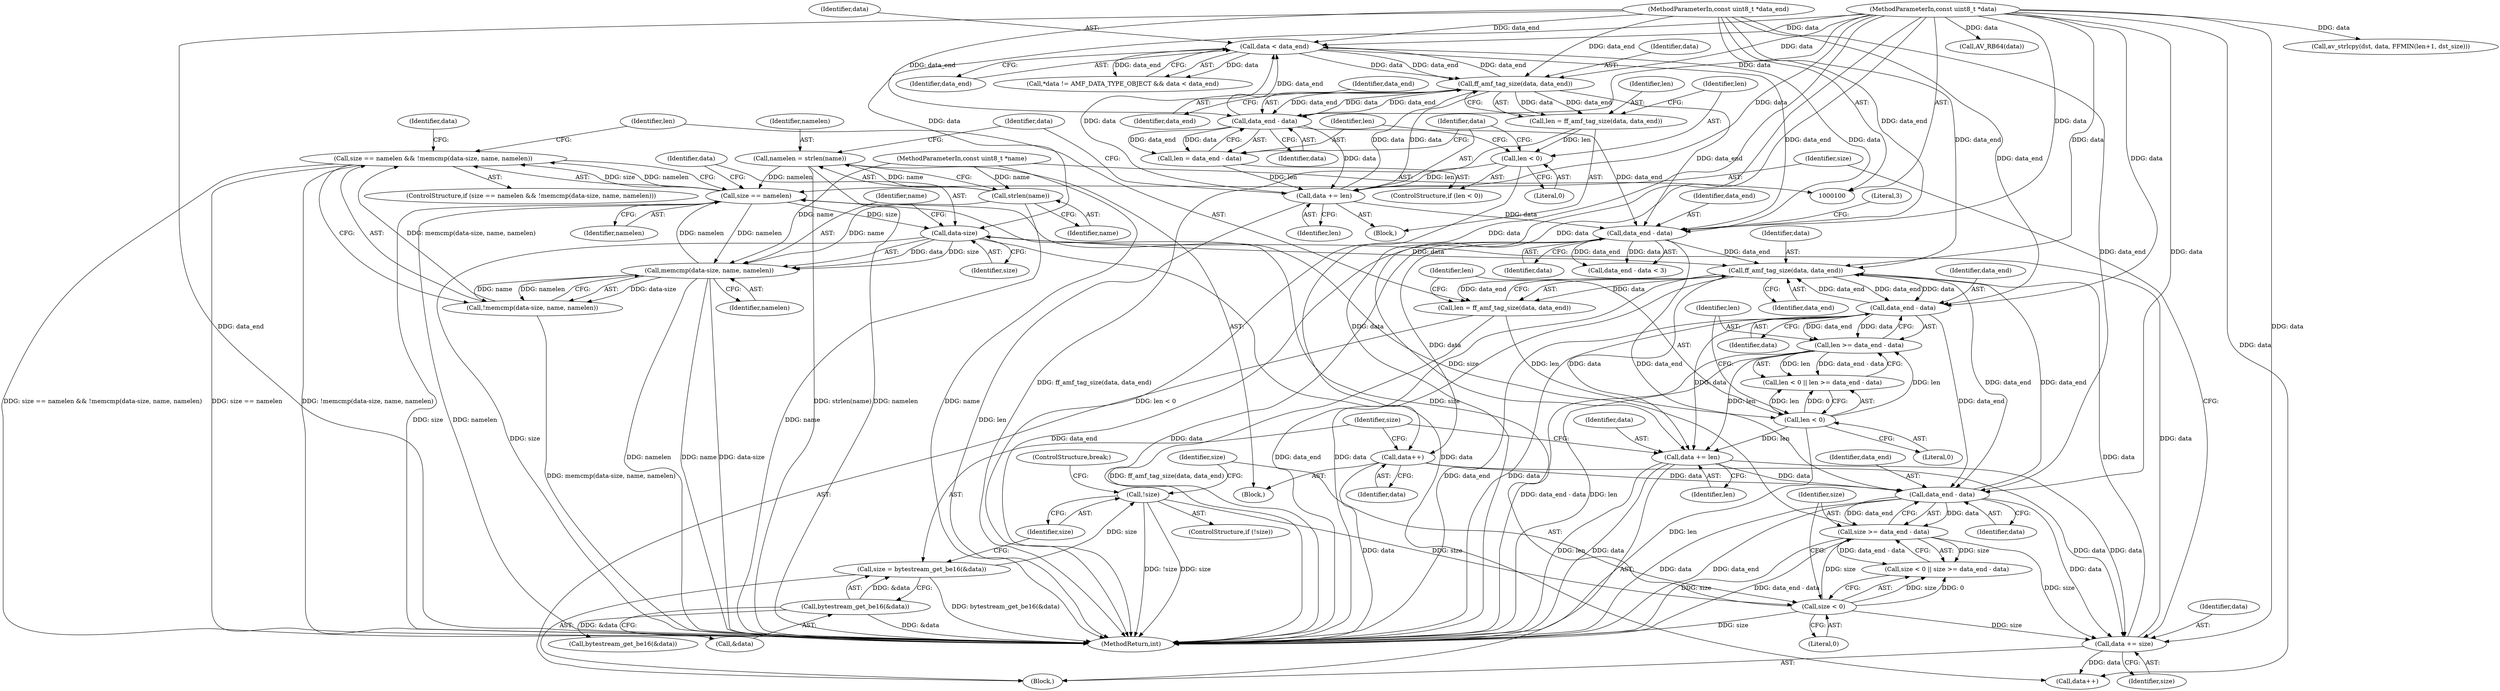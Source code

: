 digraph "1_FFmpeg_ffcc82219cef0928bed2d558b19ef6ea35634130@API" {
"1000180" [label="(Call,size == namelen && !memcmp(data-size, name, namelen))"];
"1000181" [label="(Call,size == namelen)"];
"1000168" [label="(Call,size >= data_end - data)"];
"1000165" [label="(Call,size < 0)"];
"1000160" [label="(Call,!size)"];
"1000154" [label="(Call,size = bytestream_get_be16(&data))"];
"1000156" [label="(Call,bytestream_get_be16(&data))"];
"1000170" [label="(Call,data_end - data)"];
"1000250" [label="(Call,data_end - data)"];
"1000240" [label="(Call,ff_amf_tag_size(data, data_end))"];
"1000186" [label="(Call,data-size)"];
"1000176" [label="(Call,data += size)"];
"1000149" [label="(Call,data++)"];
"1000142" [label="(Call,data_end - data)"];
"1000119" [label="(Call,data < data_end)"];
"1000137" [label="(Call,data += len)"];
"1000129" [label="(Call,len < 0)"];
"1000123" [label="(Call,len = ff_amf_tag_size(data, data_end))"];
"1000125" [label="(Call,ff_amf_tag_size(data, data_end))"];
"1000101" [label="(MethodParameterIn,const uint8_t *data)"];
"1000134" [label="(Call,data_end - data)"];
"1000102" [label="(MethodParameterIn,const uint8_t *data_end)"];
"1000132" [label="(Call,len = data_end - data)"];
"1000256" [label="(Call,data += len)"];
"1000245" [label="(Call,len < 0)"];
"1000238" [label="(Call,len = ff_amf_tag_size(data, data_end))"];
"1000248" [label="(Call,len >= data_end - data)"];
"1000185" [label="(Call,memcmp(data-size, name, namelen))"];
"1000110" [label="(Call,strlen(name))"];
"1000103" [label="(MethodParameterIn,const uint8_t *name)"];
"1000108" [label="(Call,namelen = strlen(name))"];
"1000184" [label="(Call,!memcmp(data-size, name, namelen))"];
"1000161" [label="(Identifier,size)"];
"1000170" [label="(Call,data_end - data)"];
"1000257" [label="(Identifier,data)"];
"1000149" [label="(Call,data++)"];
"1000180" [label="(Call,size == namelen && !memcmp(data-size, name, namelen))"];
"1000194" [label="(Call,data++)"];
"1000176" [label="(Call,data += size)"];
"1000150" [label="(Identifier,data)"];
"1000144" [label="(Identifier,data)"];
"1000145" [label="(Literal,3)"];
"1000248" [label="(Call,len >= data_end - data)"];
"1000154" [label="(Call,size = bytestream_get_be16(&data))"];
"1000181" [label="(Call,size == namelen)"];
"1000190" [label="(Identifier,namelen)"];
"1000126" [label="(Identifier,data)"];
"1000119" [label="(Call,data < data_end)"];
"1000256" [label="(Call,data += len)"];
"1000121" [label="(Identifier,data_end)"];
"1000132" [label="(Call,len = data_end - data)"];
"1000139" [label="(Identifier,len)"];
"1000102" [label="(MethodParameterIn,const uint8_t *data_end)"];
"1000133" [label="(Identifier,len)"];
"1000137" [label="(Call,data += len)"];
"1000238" [label="(Call,len = ff_amf_tag_size(data, data_end))"];
"1000165" [label="(Call,size < 0)"];
"1000239" [label="(Identifier,len)"];
"1000159" [label="(ControlStructure,if (!size))"];
"1000183" [label="(Identifier,namelen)"];
"1000141" [label="(Call,data_end - data < 3)"];
"1000258" [label="(Identifier,len)"];
"1000244" [label="(Call,len < 0 || len >= data_end - data)"];
"1000251" [label="(Identifier,data_end)"];
"1000156" [label="(Call,bytestream_get_be16(&data))"];
"1000177" [label="(Identifier,data)"];
"1000127" [label="(Identifier,data_end)"];
"1000167" [label="(Literal,0)"];
"1000188" [label="(Identifier,size)"];
"1000124" [label="(Identifier,len)"];
"1000185" [label="(Call,memcmp(data-size, name, namelen))"];
"1000120" [label="(Identifier,data)"];
"1000242" [label="(Identifier,data_end)"];
"1000171" [label="(Identifier,data_end)"];
"1000101" [label="(MethodParameterIn,const uint8_t *data)"];
"1000247" [label="(Literal,0)"];
"1000166" [label="(Identifier,size)"];
"1000249" [label="(Identifier,len)"];
"1000246" [label="(Identifier,len)"];
"1000125" [label="(Call,ff_amf_tag_size(data, data_end))"];
"1000160" [label="(Call,!size)"];
"1000195" [label="(Identifier,data)"];
"1000182" [label="(Identifier,size)"];
"1000223" [label="(Call,av_strlcpy(dst, data, FFMIN(len+1, dst_size)))"];
"1000122" [label="(Block,)"];
"1000179" [label="(ControlStructure,if (size == namelen && !memcmp(data-size, name, namelen)))"];
"1000250" [label="(Call,data_end - data)"];
"1000189" [label="(Identifier,name)"];
"1000241" [label="(Identifier,data)"];
"1000240" [label="(Call,ff_amf_tag_size(data, data_end))"];
"1000129" [label="(Call,len < 0)"];
"1000110" [label="(Call,strlen(name))"];
"1000187" [label="(Identifier,data)"];
"1000109" [label="(Identifier,namelen)"];
"1000162" [label="(ControlStructure,break;)"];
"1000184" [label="(Call,!memcmp(data-size, name, namelen))"];
"1000142" [label="(Call,data_end - data)"];
"1000117" [label="(Identifier,data)"];
"1000169" [label="(Identifier,size)"];
"1000143" [label="(Identifier,data_end)"];
"1000128" [label="(ControlStructure,if (len < 0))"];
"1000186" [label="(Call,data-size)"];
"1000135" [label="(Identifier,data_end)"];
"1000164" [label="(Call,size < 0 || size >= data_end - data)"];
"1000138" [label="(Identifier,data)"];
"1000155" [label="(Identifier,size)"];
"1000203" [label="(Call,AV_RB64(data))"];
"1000262" [label="(MethodReturn,int)"];
"1000245" [label="(Call,len < 0)"];
"1000157" [label="(Call,&data)"];
"1000123" [label="(Call,len = ff_amf_tag_size(data, data_end))"];
"1000136" [label="(Identifier,data)"];
"1000114" [label="(Call,*data != AMF_DATA_TYPE_OBJECT && data < data_end)"];
"1000220" [label="(Call,bytestream_get_be16(&data))"];
"1000152" [label="(Block,)"];
"1000106" [label="(Block,)"];
"1000103" [label="(MethodParameterIn,const uint8_t *name)"];
"1000178" [label="(Identifier,size)"];
"1000252" [label="(Identifier,data)"];
"1000130" [label="(Identifier,len)"];
"1000108" [label="(Call,namelen = strlen(name))"];
"1000134" [label="(Call,data_end - data)"];
"1000168" [label="(Call,size >= data_end - data)"];
"1000111" [label="(Identifier,name)"];
"1000172" [label="(Identifier,data)"];
"1000131" [label="(Literal,0)"];
"1000180" -> "1000179"  [label="AST: "];
"1000180" -> "1000181"  [label="CFG: "];
"1000180" -> "1000184"  [label="CFG: "];
"1000181" -> "1000180"  [label="AST: "];
"1000184" -> "1000180"  [label="AST: "];
"1000195" -> "1000180"  [label="CFG: "];
"1000239" -> "1000180"  [label="CFG: "];
"1000180" -> "1000262"  [label="DDG: size == namelen"];
"1000180" -> "1000262"  [label="DDG: !memcmp(data-size, name, namelen)"];
"1000180" -> "1000262"  [label="DDG: size == namelen && !memcmp(data-size, name, namelen)"];
"1000181" -> "1000180"  [label="DDG: size"];
"1000181" -> "1000180"  [label="DDG: namelen"];
"1000184" -> "1000180"  [label="DDG: memcmp(data-size, name, namelen)"];
"1000181" -> "1000183"  [label="CFG: "];
"1000182" -> "1000181"  [label="AST: "];
"1000183" -> "1000181"  [label="AST: "];
"1000187" -> "1000181"  [label="CFG: "];
"1000181" -> "1000262"  [label="DDG: size"];
"1000181" -> "1000262"  [label="DDG: namelen"];
"1000168" -> "1000181"  [label="DDG: size"];
"1000165" -> "1000181"  [label="DDG: size"];
"1000185" -> "1000181"  [label="DDG: namelen"];
"1000108" -> "1000181"  [label="DDG: namelen"];
"1000181" -> "1000186"  [label="DDG: size"];
"1000181" -> "1000185"  [label="DDG: namelen"];
"1000168" -> "1000164"  [label="AST: "];
"1000168" -> "1000170"  [label="CFG: "];
"1000169" -> "1000168"  [label="AST: "];
"1000170" -> "1000168"  [label="AST: "];
"1000164" -> "1000168"  [label="CFG: "];
"1000168" -> "1000262"  [label="DDG: size"];
"1000168" -> "1000262"  [label="DDG: data_end - data"];
"1000168" -> "1000164"  [label="DDG: size"];
"1000168" -> "1000164"  [label="DDG: data_end - data"];
"1000165" -> "1000168"  [label="DDG: size"];
"1000170" -> "1000168"  [label="DDG: data_end"];
"1000170" -> "1000168"  [label="DDG: data"];
"1000168" -> "1000176"  [label="DDG: size"];
"1000165" -> "1000164"  [label="AST: "];
"1000165" -> "1000167"  [label="CFG: "];
"1000166" -> "1000165"  [label="AST: "];
"1000167" -> "1000165"  [label="AST: "];
"1000169" -> "1000165"  [label="CFG: "];
"1000164" -> "1000165"  [label="CFG: "];
"1000165" -> "1000262"  [label="DDG: size"];
"1000165" -> "1000164"  [label="DDG: size"];
"1000165" -> "1000164"  [label="DDG: 0"];
"1000160" -> "1000165"  [label="DDG: size"];
"1000165" -> "1000176"  [label="DDG: size"];
"1000160" -> "1000159"  [label="AST: "];
"1000160" -> "1000161"  [label="CFG: "];
"1000161" -> "1000160"  [label="AST: "];
"1000162" -> "1000160"  [label="CFG: "];
"1000166" -> "1000160"  [label="CFG: "];
"1000160" -> "1000262"  [label="DDG: !size"];
"1000160" -> "1000262"  [label="DDG: size"];
"1000154" -> "1000160"  [label="DDG: size"];
"1000154" -> "1000152"  [label="AST: "];
"1000154" -> "1000156"  [label="CFG: "];
"1000155" -> "1000154"  [label="AST: "];
"1000156" -> "1000154"  [label="AST: "];
"1000161" -> "1000154"  [label="CFG: "];
"1000154" -> "1000262"  [label="DDG: bytestream_get_be16(&data)"];
"1000156" -> "1000154"  [label="DDG: &data"];
"1000156" -> "1000157"  [label="CFG: "];
"1000157" -> "1000156"  [label="AST: "];
"1000156" -> "1000262"  [label="DDG: &data"];
"1000156" -> "1000220"  [label="DDG: &data"];
"1000170" -> "1000172"  [label="CFG: "];
"1000171" -> "1000170"  [label="AST: "];
"1000172" -> "1000170"  [label="AST: "];
"1000170" -> "1000262"  [label="DDG: data"];
"1000170" -> "1000262"  [label="DDG: data_end"];
"1000250" -> "1000170"  [label="DDG: data_end"];
"1000142" -> "1000170"  [label="DDG: data_end"];
"1000240" -> "1000170"  [label="DDG: data_end"];
"1000102" -> "1000170"  [label="DDG: data_end"];
"1000149" -> "1000170"  [label="DDG: data"];
"1000256" -> "1000170"  [label="DDG: data"];
"1000101" -> "1000170"  [label="DDG: data"];
"1000170" -> "1000176"  [label="DDG: data"];
"1000170" -> "1000240"  [label="DDG: data_end"];
"1000250" -> "1000248"  [label="AST: "];
"1000250" -> "1000252"  [label="CFG: "];
"1000251" -> "1000250"  [label="AST: "];
"1000252" -> "1000250"  [label="AST: "];
"1000248" -> "1000250"  [label="CFG: "];
"1000250" -> "1000262"  [label="DDG: data_end"];
"1000250" -> "1000262"  [label="DDG: data"];
"1000250" -> "1000240"  [label="DDG: data_end"];
"1000250" -> "1000248"  [label="DDG: data_end"];
"1000250" -> "1000248"  [label="DDG: data"];
"1000240" -> "1000250"  [label="DDG: data_end"];
"1000240" -> "1000250"  [label="DDG: data"];
"1000102" -> "1000250"  [label="DDG: data_end"];
"1000101" -> "1000250"  [label="DDG: data"];
"1000250" -> "1000256"  [label="DDG: data"];
"1000240" -> "1000238"  [label="AST: "];
"1000240" -> "1000242"  [label="CFG: "];
"1000241" -> "1000240"  [label="AST: "];
"1000242" -> "1000240"  [label="AST: "];
"1000238" -> "1000240"  [label="CFG: "];
"1000240" -> "1000262"  [label="DDG: data_end"];
"1000240" -> "1000262"  [label="DDG: data"];
"1000240" -> "1000238"  [label="DDG: data"];
"1000240" -> "1000238"  [label="DDG: data_end"];
"1000186" -> "1000240"  [label="DDG: data"];
"1000176" -> "1000240"  [label="DDG: data"];
"1000101" -> "1000240"  [label="DDG: data"];
"1000142" -> "1000240"  [label="DDG: data_end"];
"1000102" -> "1000240"  [label="DDG: data_end"];
"1000240" -> "1000256"  [label="DDG: data"];
"1000186" -> "1000185"  [label="AST: "];
"1000186" -> "1000188"  [label="CFG: "];
"1000187" -> "1000186"  [label="AST: "];
"1000188" -> "1000186"  [label="AST: "];
"1000189" -> "1000186"  [label="CFG: "];
"1000186" -> "1000262"  [label="DDG: size"];
"1000186" -> "1000185"  [label="DDG: data"];
"1000186" -> "1000185"  [label="DDG: size"];
"1000176" -> "1000186"  [label="DDG: data"];
"1000101" -> "1000186"  [label="DDG: data"];
"1000186" -> "1000194"  [label="DDG: data"];
"1000176" -> "1000152"  [label="AST: "];
"1000176" -> "1000178"  [label="CFG: "];
"1000177" -> "1000176"  [label="AST: "];
"1000178" -> "1000176"  [label="AST: "];
"1000182" -> "1000176"  [label="CFG: "];
"1000149" -> "1000176"  [label="DDG: data"];
"1000256" -> "1000176"  [label="DDG: data"];
"1000101" -> "1000176"  [label="DDG: data"];
"1000176" -> "1000194"  [label="DDG: data"];
"1000149" -> "1000106"  [label="AST: "];
"1000149" -> "1000150"  [label="CFG: "];
"1000150" -> "1000149"  [label="AST: "];
"1000155" -> "1000149"  [label="CFG: "];
"1000149" -> "1000262"  [label="DDG: data"];
"1000142" -> "1000149"  [label="DDG: data"];
"1000101" -> "1000149"  [label="DDG: data"];
"1000142" -> "1000141"  [label="AST: "];
"1000142" -> "1000144"  [label="CFG: "];
"1000143" -> "1000142"  [label="AST: "];
"1000144" -> "1000142"  [label="AST: "];
"1000145" -> "1000142"  [label="CFG: "];
"1000142" -> "1000262"  [label="DDG: data"];
"1000142" -> "1000262"  [label="DDG: data_end"];
"1000142" -> "1000141"  [label="DDG: data_end"];
"1000142" -> "1000141"  [label="DDG: data"];
"1000119" -> "1000142"  [label="DDG: data_end"];
"1000119" -> "1000142"  [label="DDG: data"];
"1000125" -> "1000142"  [label="DDG: data_end"];
"1000134" -> "1000142"  [label="DDG: data_end"];
"1000102" -> "1000142"  [label="DDG: data_end"];
"1000137" -> "1000142"  [label="DDG: data"];
"1000101" -> "1000142"  [label="DDG: data"];
"1000119" -> "1000114"  [label="AST: "];
"1000119" -> "1000121"  [label="CFG: "];
"1000120" -> "1000119"  [label="AST: "];
"1000121" -> "1000119"  [label="AST: "];
"1000114" -> "1000119"  [label="CFG: "];
"1000119" -> "1000114"  [label="DDG: data"];
"1000119" -> "1000114"  [label="DDG: data_end"];
"1000137" -> "1000119"  [label="DDG: data"];
"1000101" -> "1000119"  [label="DDG: data"];
"1000125" -> "1000119"  [label="DDG: data_end"];
"1000134" -> "1000119"  [label="DDG: data_end"];
"1000102" -> "1000119"  [label="DDG: data_end"];
"1000119" -> "1000125"  [label="DDG: data"];
"1000119" -> "1000125"  [label="DDG: data_end"];
"1000137" -> "1000122"  [label="AST: "];
"1000137" -> "1000139"  [label="CFG: "];
"1000138" -> "1000137"  [label="AST: "];
"1000139" -> "1000137"  [label="AST: "];
"1000117" -> "1000137"  [label="CFG: "];
"1000137" -> "1000262"  [label="DDG: len"];
"1000137" -> "1000125"  [label="DDG: data"];
"1000129" -> "1000137"  [label="DDG: len"];
"1000132" -> "1000137"  [label="DDG: len"];
"1000125" -> "1000137"  [label="DDG: data"];
"1000134" -> "1000137"  [label="DDG: data"];
"1000101" -> "1000137"  [label="DDG: data"];
"1000129" -> "1000128"  [label="AST: "];
"1000129" -> "1000131"  [label="CFG: "];
"1000130" -> "1000129"  [label="AST: "];
"1000131" -> "1000129"  [label="AST: "];
"1000133" -> "1000129"  [label="CFG: "];
"1000138" -> "1000129"  [label="CFG: "];
"1000129" -> "1000262"  [label="DDG: len < 0"];
"1000123" -> "1000129"  [label="DDG: len"];
"1000123" -> "1000122"  [label="AST: "];
"1000123" -> "1000125"  [label="CFG: "];
"1000124" -> "1000123"  [label="AST: "];
"1000125" -> "1000123"  [label="AST: "];
"1000130" -> "1000123"  [label="CFG: "];
"1000123" -> "1000262"  [label="DDG: ff_amf_tag_size(data, data_end)"];
"1000125" -> "1000123"  [label="DDG: data"];
"1000125" -> "1000123"  [label="DDG: data_end"];
"1000125" -> "1000127"  [label="CFG: "];
"1000126" -> "1000125"  [label="AST: "];
"1000127" -> "1000125"  [label="AST: "];
"1000101" -> "1000125"  [label="DDG: data"];
"1000134" -> "1000125"  [label="DDG: data_end"];
"1000102" -> "1000125"  [label="DDG: data_end"];
"1000125" -> "1000134"  [label="DDG: data_end"];
"1000125" -> "1000134"  [label="DDG: data"];
"1000101" -> "1000100"  [label="AST: "];
"1000101" -> "1000262"  [label="DDG: data"];
"1000101" -> "1000134"  [label="DDG: data"];
"1000101" -> "1000194"  [label="DDG: data"];
"1000101" -> "1000203"  [label="DDG: data"];
"1000101" -> "1000223"  [label="DDG: data"];
"1000101" -> "1000256"  [label="DDG: data"];
"1000134" -> "1000132"  [label="AST: "];
"1000134" -> "1000136"  [label="CFG: "];
"1000135" -> "1000134"  [label="AST: "];
"1000136" -> "1000134"  [label="AST: "];
"1000132" -> "1000134"  [label="CFG: "];
"1000134" -> "1000132"  [label="DDG: data_end"];
"1000134" -> "1000132"  [label="DDG: data"];
"1000102" -> "1000134"  [label="DDG: data_end"];
"1000102" -> "1000100"  [label="AST: "];
"1000102" -> "1000262"  [label="DDG: data_end"];
"1000132" -> "1000128"  [label="AST: "];
"1000133" -> "1000132"  [label="AST: "];
"1000138" -> "1000132"  [label="CFG: "];
"1000256" -> "1000152"  [label="AST: "];
"1000256" -> "1000258"  [label="CFG: "];
"1000257" -> "1000256"  [label="AST: "];
"1000258" -> "1000256"  [label="AST: "];
"1000155" -> "1000256"  [label="CFG: "];
"1000256" -> "1000262"  [label="DDG: len"];
"1000256" -> "1000262"  [label="DDG: data"];
"1000245" -> "1000256"  [label="DDG: len"];
"1000248" -> "1000256"  [label="DDG: len"];
"1000245" -> "1000244"  [label="AST: "];
"1000245" -> "1000247"  [label="CFG: "];
"1000246" -> "1000245"  [label="AST: "];
"1000247" -> "1000245"  [label="AST: "];
"1000249" -> "1000245"  [label="CFG: "];
"1000244" -> "1000245"  [label="CFG: "];
"1000245" -> "1000262"  [label="DDG: len"];
"1000245" -> "1000244"  [label="DDG: len"];
"1000245" -> "1000244"  [label="DDG: 0"];
"1000238" -> "1000245"  [label="DDG: len"];
"1000245" -> "1000248"  [label="DDG: len"];
"1000238" -> "1000152"  [label="AST: "];
"1000239" -> "1000238"  [label="AST: "];
"1000246" -> "1000238"  [label="CFG: "];
"1000238" -> "1000262"  [label="DDG: ff_amf_tag_size(data, data_end)"];
"1000248" -> "1000244"  [label="AST: "];
"1000249" -> "1000248"  [label="AST: "];
"1000244" -> "1000248"  [label="CFG: "];
"1000248" -> "1000262"  [label="DDG: data_end - data"];
"1000248" -> "1000262"  [label="DDG: len"];
"1000248" -> "1000244"  [label="DDG: len"];
"1000248" -> "1000244"  [label="DDG: data_end - data"];
"1000185" -> "1000184"  [label="AST: "];
"1000185" -> "1000190"  [label="CFG: "];
"1000189" -> "1000185"  [label="AST: "];
"1000190" -> "1000185"  [label="AST: "];
"1000184" -> "1000185"  [label="CFG: "];
"1000185" -> "1000262"  [label="DDG: data-size"];
"1000185" -> "1000262"  [label="DDG: namelen"];
"1000185" -> "1000262"  [label="DDG: name"];
"1000185" -> "1000184"  [label="DDG: data-size"];
"1000185" -> "1000184"  [label="DDG: name"];
"1000185" -> "1000184"  [label="DDG: namelen"];
"1000110" -> "1000185"  [label="DDG: name"];
"1000103" -> "1000185"  [label="DDG: name"];
"1000110" -> "1000108"  [label="AST: "];
"1000110" -> "1000111"  [label="CFG: "];
"1000111" -> "1000110"  [label="AST: "];
"1000108" -> "1000110"  [label="CFG: "];
"1000110" -> "1000262"  [label="DDG: name"];
"1000110" -> "1000108"  [label="DDG: name"];
"1000103" -> "1000110"  [label="DDG: name"];
"1000103" -> "1000100"  [label="AST: "];
"1000103" -> "1000262"  [label="DDG: name"];
"1000108" -> "1000106"  [label="AST: "];
"1000109" -> "1000108"  [label="AST: "];
"1000117" -> "1000108"  [label="CFG: "];
"1000108" -> "1000262"  [label="DDG: strlen(name)"];
"1000108" -> "1000262"  [label="DDG: namelen"];
"1000184" -> "1000262"  [label="DDG: memcmp(data-size, name, namelen)"];
}
